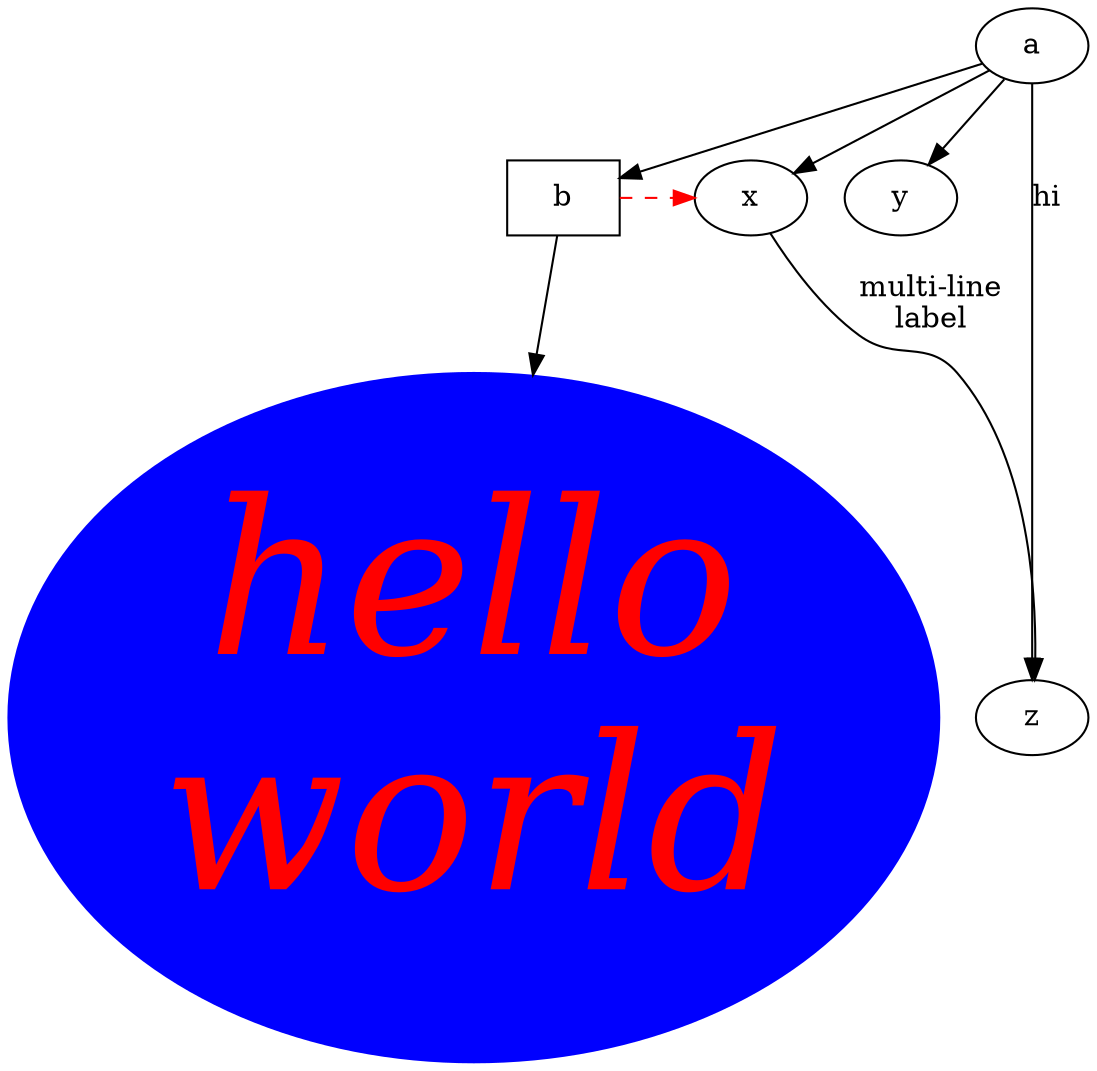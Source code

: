 digraph test1 {
       a -> b -> c;
       a -> {x y};
       b [shape=box];
       c [label="hello\nworld",color=blue,fontsize=103,
            fontname="Palatino-Italic",fontcolor=red,style=filled];
       a -> z [label="hi", weight=127];
       x -> z [label="multi-line\nlabel"];
       edge [style=dashed,color=red];
       b -> x;
       {rank=same; b x}
}

